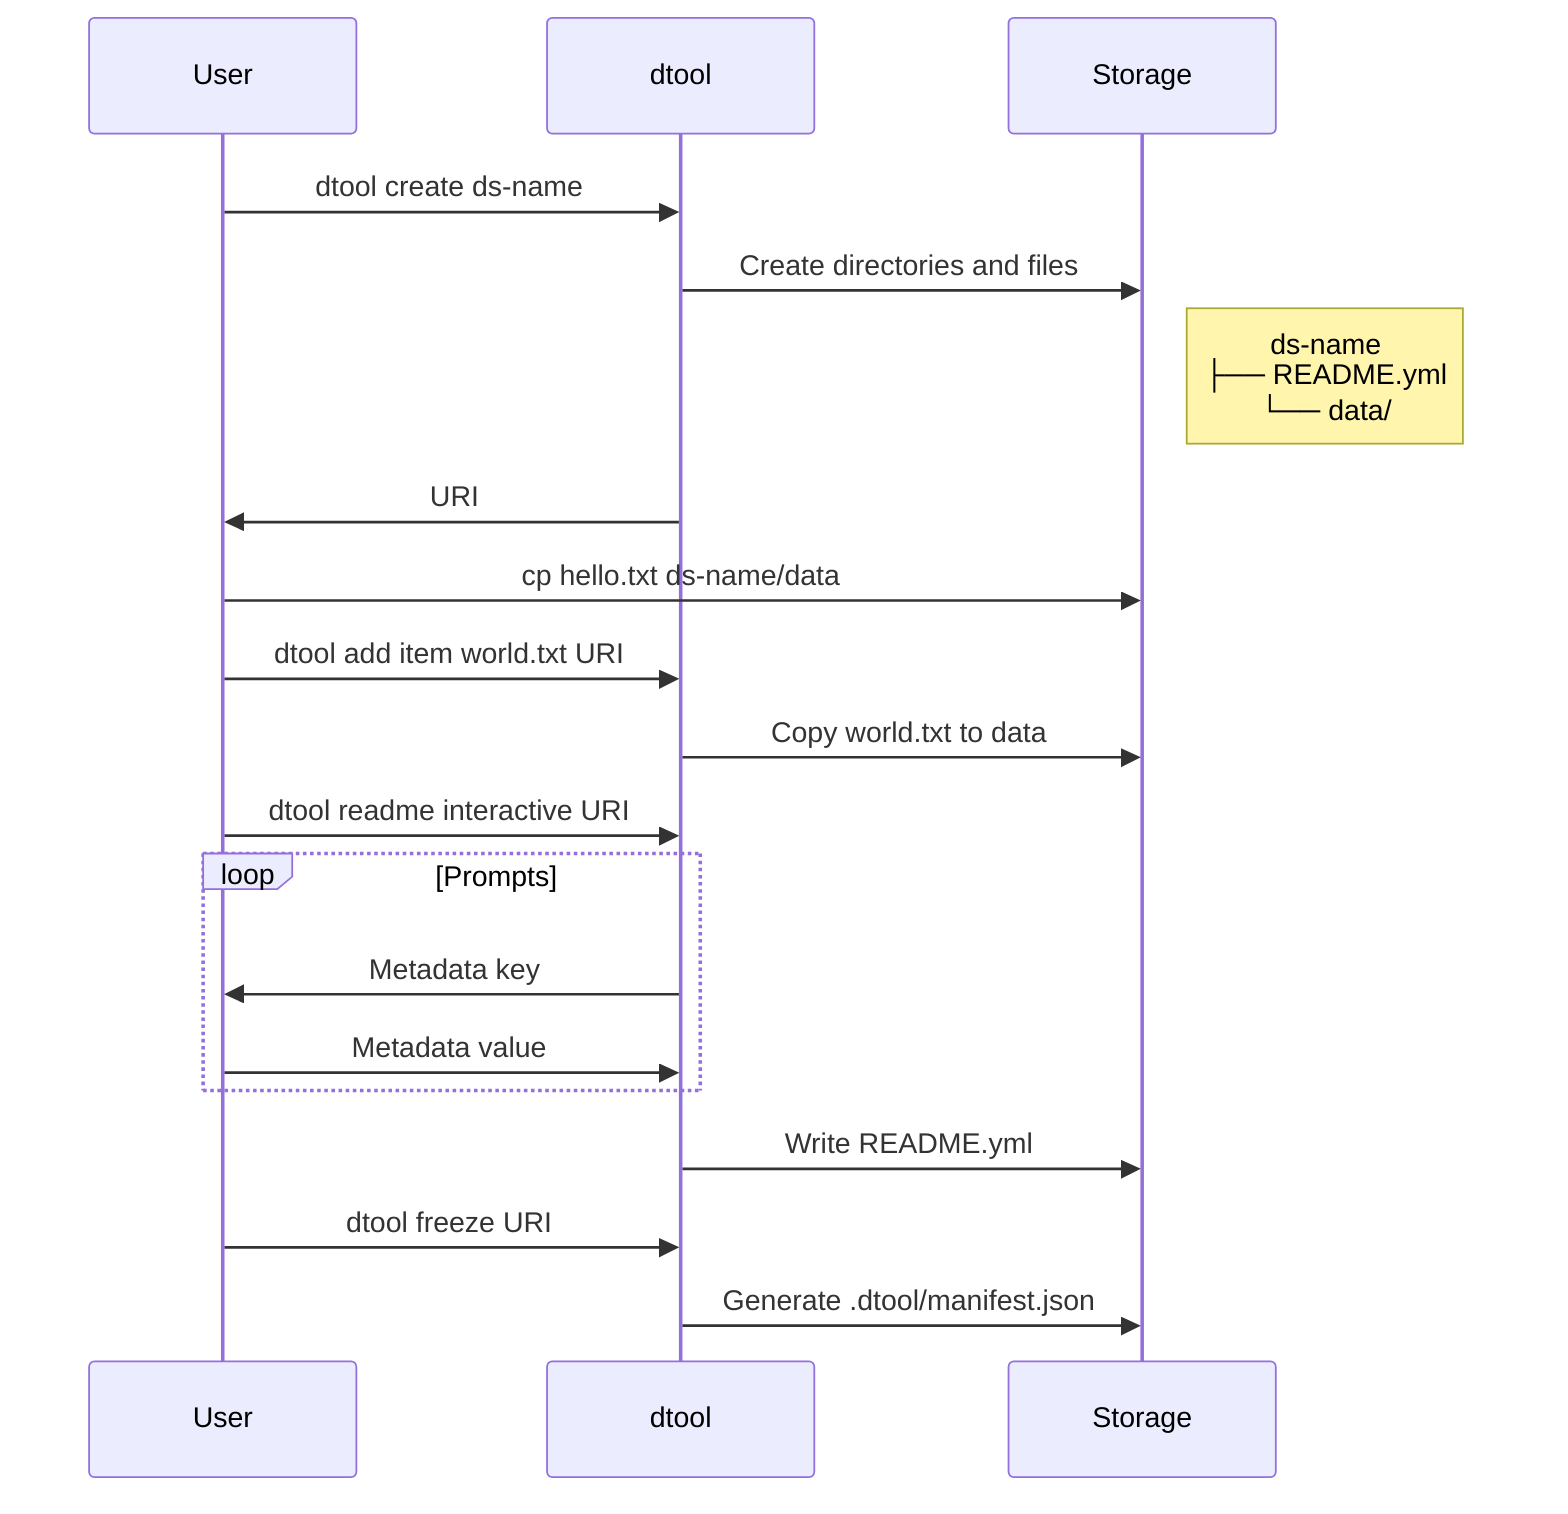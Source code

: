 sequenceDiagram
    participant User
    participant dtool
    participant Storage

    User->>dtool: dtool create ds-name
    dtool->>Storage: Create directories and files
    Note right of Storage: ds-name<br/>├── README.yml<br/>└── data/
    dtool->>User: URI
    User->>Storage: cp hello.txt ds-name/data
    User->>dtool: dtool add item world.txt URI
    dtool->>Storage: Copy world.txt to data
    User->>dtool: dtool readme interactive URI 
    loop Prompts
        dtool->>User: Metadata key
        User->>dtool: Metadata value
    end
    dtool->>Storage: Write README.yml
    User->>dtool: dtool freeze URI
    dtool->>Storage: Generate .dtool/manifest.json